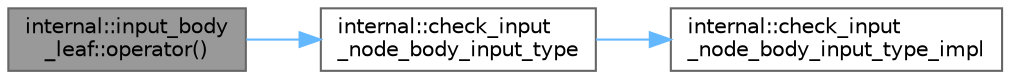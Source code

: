 digraph "internal::input_body_leaf::operator()"
{
 // LATEX_PDF_SIZE
  bgcolor="transparent";
  edge [fontname=Helvetica,fontsize=10,labelfontname=Helvetica,labelfontsize=10];
  node [fontname=Helvetica,fontsize=10,shape=box,height=0.2,width=0.4];
  rankdir="LR";
  Node1 [id="Node000001",label="internal::input_body\l_leaf::operator()",height=0.2,width=0.4,color="gray40", fillcolor="grey60", style="filled", fontcolor="black",tooltip=" "];
  Node1 -> Node2 [id="edge1_Node000001_Node000002",color="steelblue1",style="solid",tooltip=" "];
  Node2 [id="Node000002",label="internal::check_input\l_node_body_input_type",height=0.2,width=0.4,color="grey40", fillcolor="white", style="filled",URL="$namespaceinternal.html#a09058e54c57968bf3c7a55c1b2a70fc7",tooltip=" "];
  Node2 -> Node3 [id="edge2_Node000002_Node000003",color="steelblue1",style="solid",tooltip=" "];
  Node3 [id="Node000003",label="internal::check_input\l_node_body_input_type_impl",height=0.2,width=0.4,color="grey40", fillcolor="white", style="filled",URL="$namespaceinternal.html#a737b2b102a5c707a8659e70f36161dc6",tooltip=" "];
}
